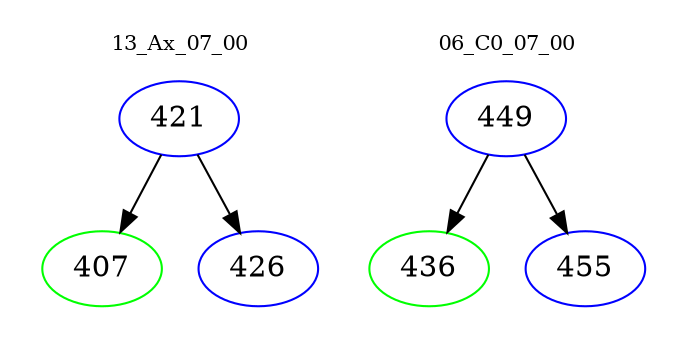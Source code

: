 digraph{
subgraph cluster_0 {
color = white
label = "13_Ax_07_00";
fontsize=10;
T0_421 [label="421", color="blue"]
T0_421 -> T0_407 [color="black"]
T0_407 [label="407", color="green"]
T0_421 -> T0_426 [color="black"]
T0_426 [label="426", color="blue"]
}
subgraph cluster_1 {
color = white
label = "06_C0_07_00";
fontsize=10;
T1_449 [label="449", color="blue"]
T1_449 -> T1_436 [color="black"]
T1_436 [label="436", color="green"]
T1_449 -> T1_455 [color="black"]
T1_455 [label="455", color="blue"]
}
}
